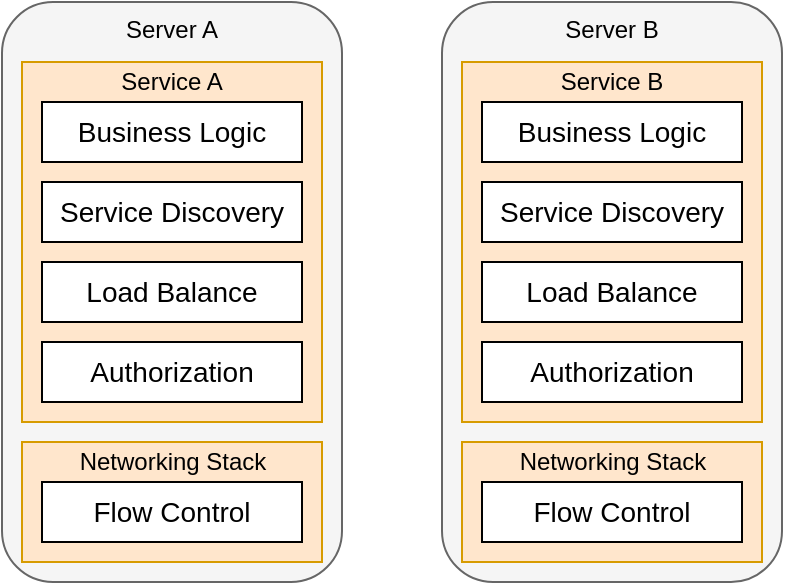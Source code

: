 <mxfile version="21.6.9" type="github">
  <diagram name="Page-1" id="c9ccHwm3bKciFl91v9v1">
    <mxGraphModel dx="1064" dy="590" grid="1" gridSize="10" guides="1" tooltips="1" connect="1" arrows="1" fold="1" page="1" pageScale="1" pageWidth="850" pageHeight="1100" math="0" shadow="0">
      <root>
        <mxCell id="0" />
        <mxCell id="1" parent="0" />
        <mxCell id="NYKCWLAR6BPWrgnIzsKz-20" value="" style="group" vertex="1" connectable="0" parent="1">
          <mxGeometry x="190" y="310" width="160" height="260" as="geometry" />
        </mxCell>
        <mxCell id="NYKCWLAR6BPWrgnIzsKz-2" value="" style="rounded=1;whiteSpace=wrap;html=1;fillColor=#f5f5f5;fontColor=#333333;strokeColor=#666666;glass=0;" vertex="1" parent="NYKCWLAR6BPWrgnIzsKz-20">
          <mxGeometry x="-10" y="-30" width="170" height="290" as="geometry" />
        </mxCell>
        <mxCell id="NYKCWLAR6BPWrgnIzsKz-7" value="" style="rounded=0;whiteSpace=wrap;html=1;fillColor=#ffe6cc;strokeColor=#d79b00;" vertex="1" parent="NYKCWLAR6BPWrgnIzsKz-20">
          <mxGeometry width="150" height="180" as="geometry" />
        </mxCell>
        <mxCell id="NYKCWLAR6BPWrgnIzsKz-3" value="&lt;font style=&quot;font-size: 14px;&quot;&gt;Business Logic&lt;/font&gt;" style="rounded=0;whiteSpace=wrap;html=1;" vertex="1" parent="NYKCWLAR6BPWrgnIzsKz-20">
          <mxGeometry x="10" y="20" width="130" height="30" as="geometry" />
        </mxCell>
        <mxCell id="NYKCWLAR6BPWrgnIzsKz-4" value="&lt;font style=&quot;font-size: 14px;&quot;&gt;Service Discovery&lt;/font&gt;" style="rounded=0;whiteSpace=wrap;html=1;" vertex="1" parent="NYKCWLAR6BPWrgnIzsKz-20">
          <mxGeometry x="10" y="60" width="130" height="30" as="geometry" />
        </mxCell>
        <mxCell id="NYKCWLAR6BPWrgnIzsKz-5" value="&lt;font style=&quot;font-size: 14px;&quot;&gt;Load Balance&lt;/font&gt;" style="rounded=0;whiteSpace=wrap;html=1;" vertex="1" parent="NYKCWLAR6BPWrgnIzsKz-20">
          <mxGeometry x="10" y="100" width="130" height="30" as="geometry" />
        </mxCell>
        <mxCell id="NYKCWLAR6BPWrgnIzsKz-6" value="&lt;font style=&quot;font-size: 14px;&quot;&gt;Authorization&lt;/font&gt;" style="rounded=0;whiteSpace=wrap;html=1;" vertex="1" parent="NYKCWLAR6BPWrgnIzsKz-20">
          <mxGeometry x="10" y="140" width="130" height="30" as="geometry" />
        </mxCell>
        <mxCell id="NYKCWLAR6BPWrgnIzsKz-8" value="Service A" style="text;html=1;strokeColor=none;fillColor=none;align=center;verticalAlign=middle;whiteSpace=wrap;rounded=0;" vertex="1" parent="NYKCWLAR6BPWrgnIzsKz-20">
          <mxGeometry x="45" width="60" height="20" as="geometry" />
        </mxCell>
        <mxCell id="NYKCWLAR6BPWrgnIzsKz-21" value="" style="group" vertex="1" connectable="0" parent="1">
          <mxGeometry x="190" y="500" width="150" height="60" as="geometry" />
        </mxCell>
        <mxCell id="NYKCWLAR6BPWrgnIzsKz-17" value="" style="rounded=0;whiteSpace=wrap;html=1;fillColor=#ffe6cc;strokeColor=#d79b00;" vertex="1" parent="NYKCWLAR6BPWrgnIzsKz-21">
          <mxGeometry width="150" height="60" as="geometry" />
        </mxCell>
        <mxCell id="NYKCWLAR6BPWrgnIzsKz-18" value="Networking Stack" style="text;html=1;strokeColor=none;fillColor=none;align=center;verticalAlign=middle;whiteSpace=wrap;rounded=0;" vertex="1" parent="NYKCWLAR6BPWrgnIzsKz-21">
          <mxGeometry x="22.5" width="105" height="20" as="geometry" />
        </mxCell>
        <mxCell id="NYKCWLAR6BPWrgnIzsKz-19" value="&lt;span style=&quot;font-size: 14px;&quot;&gt;Flow Control&lt;/span&gt;" style="rounded=0;whiteSpace=wrap;html=1;" vertex="1" parent="NYKCWLAR6BPWrgnIzsKz-21">
          <mxGeometry x="10" y="20" width="130" height="30" as="geometry" />
        </mxCell>
        <mxCell id="NYKCWLAR6BPWrgnIzsKz-23" value="Server A" style="text;html=1;strokeColor=none;fillColor=none;align=center;verticalAlign=middle;whiteSpace=wrap;rounded=0;" vertex="1" parent="1">
          <mxGeometry x="235" y="284" width="60" height="20" as="geometry" />
        </mxCell>
        <mxCell id="NYKCWLAR6BPWrgnIzsKz-26" value="" style="group" vertex="1" connectable="0" parent="1">
          <mxGeometry x="410" y="310" width="160" height="260" as="geometry" />
        </mxCell>
        <mxCell id="NYKCWLAR6BPWrgnIzsKz-27" value="" style="rounded=1;whiteSpace=wrap;html=1;fillColor=#f5f5f5;fontColor=#333333;strokeColor=#666666;glass=0;" vertex="1" parent="NYKCWLAR6BPWrgnIzsKz-26">
          <mxGeometry x="-10" y="-30" width="170" height="290" as="geometry" />
        </mxCell>
        <mxCell id="NYKCWLAR6BPWrgnIzsKz-28" value="" style="rounded=0;whiteSpace=wrap;html=1;fillColor=#ffe6cc;strokeColor=#d79b00;" vertex="1" parent="NYKCWLAR6BPWrgnIzsKz-26">
          <mxGeometry width="150" height="180" as="geometry" />
        </mxCell>
        <mxCell id="NYKCWLAR6BPWrgnIzsKz-29" value="&lt;font style=&quot;font-size: 14px;&quot;&gt;Business Logic&lt;/font&gt;" style="rounded=0;whiteSpace=wrap;html=1;" vertex="1" parent="NYKCWLAR6BPWrgnIzsKz-26">
          <mxGeometry x="10" y="20" width="130" height="30" as="geometry" />
        </mxCell>
        <mxCell id="NYKCWLAR6BPWrgnIzsKz-30" value="&lt;font style=&quot;font-size: 14px;&quot;&gt;Service Discovery&lt;/font&gt;" style="rounded=0;whiteSpace=wrap;html=1;" vertex="1" parent="NYKCWLAR6BPWrgnIzsKz-26">
          <mxGeometry x="10" y="60" width="130" height="30" as="geometry" />
        </mxCell>
        <mxCell id="NYKCWLAR6BPWrgnIzsKz-31" value="&lt;font style=&quot;font-size: 14px;&quot;&gt;Load Balance&lt;/font&gt;" style="rounded=0;whiteSpace=wrap;html=1;" vertex="1" parent="NYKCWLAR6BPWrgnIzsKz-26">
          <mxGeometry x="10" y="100" width="130" height="30" as="geometry" />
        </mxCell>
        <mxCell id="NYKCWLAR6BPWrgnIzsKz-32" value="&lt;font style=&quot;font-size: 14px;&quot;&gt;Authorization&lt;/font&gt;" style="rounded=0;whiteSpace=wrap;html=1;" vertex="1" parent="NYKCWLAR6BPWrgnIzsKz-26">
          <mxGeometry x="10" y="140" width="130" height="30" as="geometry" />
        </mxCell>
        <mxCell id="NYKCWLAR6BPWrgnIzsKz-33" value="Service B" style="text;html=1;strokeColor=none;fillColor=none;align=center;verticalAlign=middle;whiteSpace=wrap;rounded=0;" vertex="1" parent="NYKCWLAR6BPWrgnIzsKz-26">
          <mxGeometry x="45" width="60" height="20" as="geometry" />
        </mxCell>
        <mxCell id="NYKCWLAR6BPWrgnIzsKz-34" value="" style="group" vertex="1" connectable="0" parent="1">
          <mxGeometry x="410" y="500" width="150" height="60" as="geometry" />
        </mxCell>
        <mxCell id="NYKCWLAR6BPWrgnIzsKz-35" value="" style="rounded=0;whiteSpace=wrap;html=1;fillColor=#ffe6cc;strokeColor=#d79b00;" vertex="1" parent="NYKCWLAR6BPWrgnIzsKz-34">
          <mxGeometry width="150" height="60" as="geometry" />
        </mxCell>
        <mxCell id="NYKCWLAR6BPWrgnIzsKz-36" value="Networking Stack" style="text;html=1;strokeColor=none;fillColor=none;align=center;verticalAlign=middle;whiteSpace=wrap;rounded=0;" vertex="1" parent="NYKCWLAR6BPWrgnIzsKz-34">
          <mxGeometry x="22.5" width="105" height="20" as="geometry" />
        </mxCell>
        <mxCell id="NYKCWLAR6BPWrgnIzsKz-37" value="&lt;span style=&quot;font-size: 14px;&quot;&gt;Flow Control&lt;/span&gt;" style="rounded=0;whiteSpace=wrap;html=1;" vertex="1" parent="NYKCWLAR6BPWrgnIzsKz-34">
          <mxGeometry x="10" y="20" width="130" height="30" as="geometry" />
        </mxCell>
        <mxCell id="NYKCWLAR6BPWrgnIzsKz-38" value="Server B" style="text;html=1;strokeColor=none;fillColor=none;align=center;verticalAlign=middle;whiteSpace=wrap;rounded=0;" vertex="1" parent="1">
          <mxGeometry x="455" y="284" width="60" height="20" as="geometry" />
        </mxCell>
      </root>
    </mxGraphModel>
  </diagram>
</mxfile>
